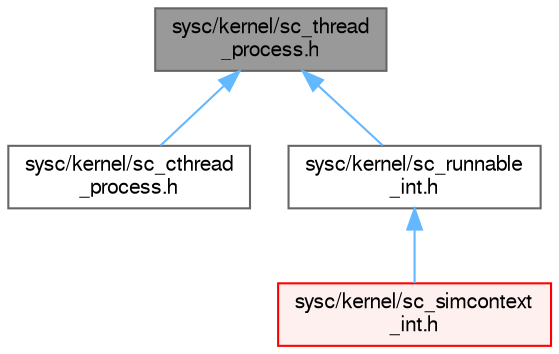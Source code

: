 digraph "sysc/kernel/sc_thread_process.h"
{
 // LATEX_PDF_SIZE
  bgcolor="transparent";
  edge [fontname=FreeSans,fontsize=10,labelfontname=FreeSans,labelfontsize=10];
  node [fontname=FreeSans,fontsize=10,shape=box,height=0.2,width=0.4];
  Node1 [id="Node000001",label="sysc/kernel/sc_thread\l_process.h",height=0.2,width=0.4,color="gray40", fillcolor="grey60", style="filled", fontcolor="black",tooltip=" "];
  Node1 -> Node2 [id="edge1_Node000001_Node000002",dir="back",color="steelblue1",style="solid",tooltip=" "];
  Node2 [id="Node000002",label="sysc/kernel/sc_cthread\l_process.h",height=0.2,width=0.4,color="grey40", fillcolor="white", style="filled",URL="$a00413.html",tooltip=" "];
  Node1 -> Node3 [id="edge2_Node000001_Node000003",dir="back",color="steelblue1",style="solid",tooltip=" "];
  Node3 [id="Node000003",label="sysc/kernel/sc_runnable\l_int.h",height=0.2,width=0.4,color="grey40", fillcolor="white", style="filled",URL="$a00416.html",tooltip=" "];
  Node3 -> Node4 [id="edge3_Node000003_Node000004",dir="back",color="steelblue1",style="solid",tooltip=" "];
  Node4 [id="Node000004",label="sysc/kernel/sc_simcontext\l_int.h",height=0.2,width=0.4,color="red", fillcolor="#FFF0F0", style="filled",URL="$a00425.html",tooltip=" "];
}
